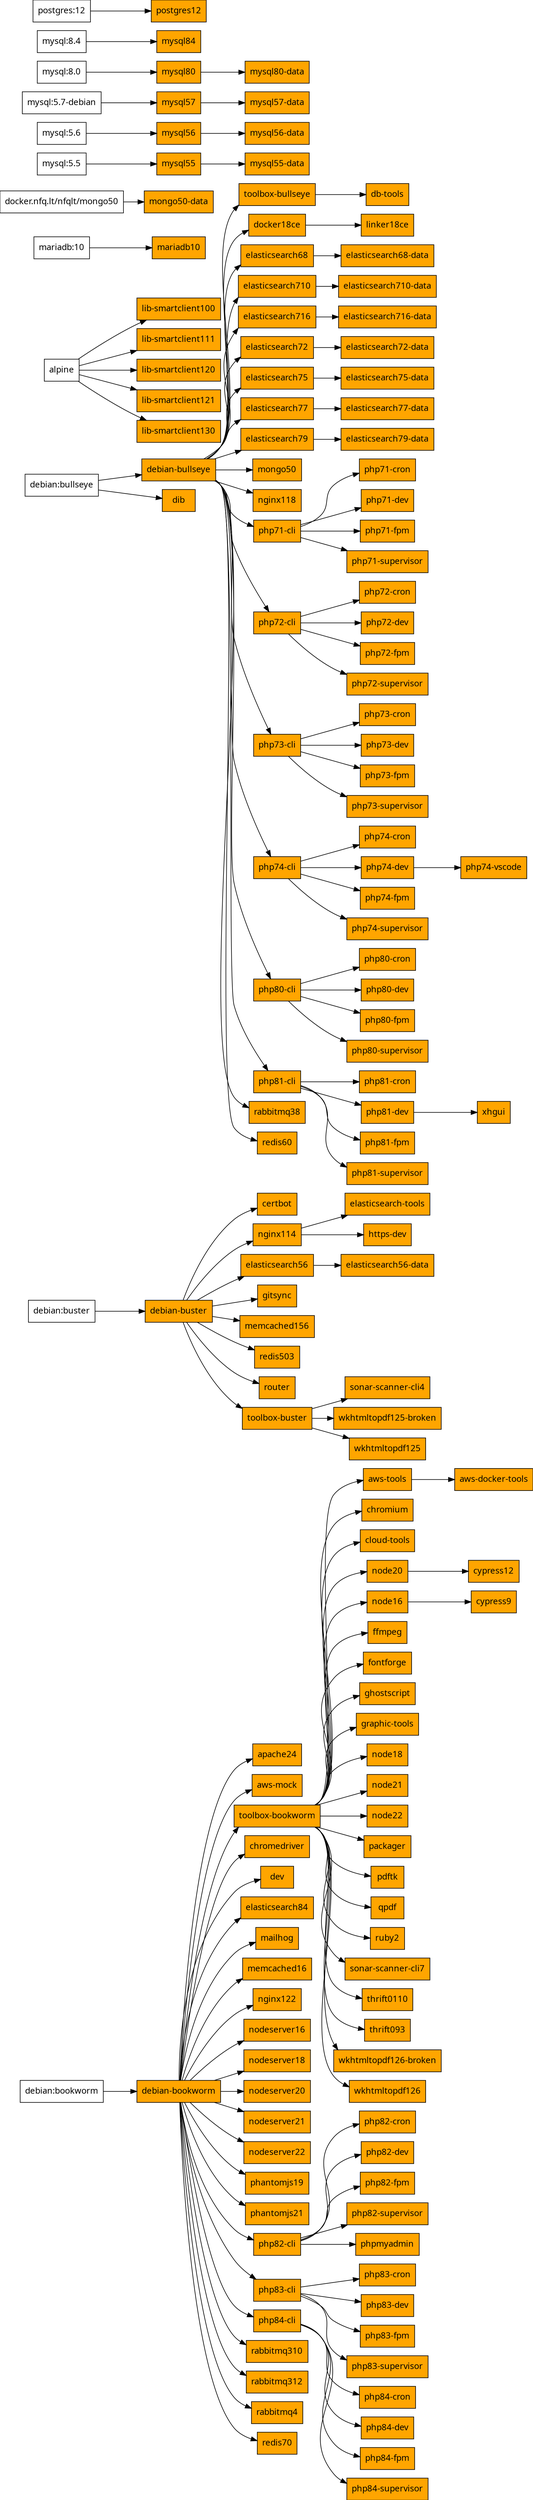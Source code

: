 digraph image_relations {
  graph [fontname=sans pad="0" nodesep="0.2" ranksep="0.3"];
  rankdir="LR";
  node [style=filled shape=box fontname=sans fillcolor=white];
  "debian-bookworm" -> "apache24";
  "apache24" [fillcolor=orange];
  "aws-tools" -> "aws-docker-tools";
  "aws-docker-tools" [fillcolor=orange];
  "debian-bookworm" -> "aws-mock";
  "aws-mock" [fillcolor=orange];
  "toolbox-bookworm" -> "aws-tools";
  "aws-tools" [fillcolor=orange];
  "debian-buster" -> "certbot";
  "certbot" [fillcolor=orange];
  "debian-bookworm" -> "chromedriver";
  "chromedriver" [fillcolor=orange];
  "toolbox-bookworm" -> "chromium";
  "chromium" [fillcolor=orange];
  "toolbox-bookworm" -> "cloud-tools";
  "cloud-tools" [fillcolor=orange];
  "node20" -> "cypress12";
  "cypress12" [fillcolor=orange];
  "node16" -> "cypress9";
  "cypress9" [fillcolor=orange];
  "toolbox-bullseye" -> "db-tools";
  "db-tools" [fillcolor=orange];
  "debian:bookworm" -> "debian-bookworm";
  "debian-bookworm" [fillcolor=orange];
  "debian:bullseye" -> "debian-bullseye";
  "debian-bullseye" [fillcolor=orange];
  "debian:buster" -> "debian-buster";
  "debian-buster" [fillcolor=orange];
  "debian-bookworm" -> "dev";
  "dev" [fillcolor=orange];
  "debian:bullseye" -> "dib";
  "dib" [fillcolor=orange];
  "debian-bullseye" -> "docker18ce";
  "docker18ce" [fillcolor=orange];
  "nginx114" -> "elasticsearch-tools";
  "elasticsearch-tools" [fillcolor=orange];
  "elasticsearch56" -> "elasticsearch56-data";
  "elasticsearch56-data" [fillcolor=orange];
  "debian-buster" -> "elasticsearch56";
  "elasticsearch56" [fillcolor=orange];
  "elasticsearch68" -> "elasticsearch68-data";
  "elasticsearch68-data" [fillcolor=orange];
  "debian-bullseye" -> "elasticsearch68";
  "elasticsearch68" [fillcolor=orange];
  "elasticsearch710" -> "elasticsearch710-data";
  "elasticsearch710-data" [fillcolor=orange];
  "debian-bullseye" -> "elasticsearch710";
  "elasticsearch710" [fillcolor=orange];
  "elasticsearch716" -> "elasticsearch716-data";
  "elasticsearch716-data" [fillcolor=orange];
  "debian-bullseye" -> "elasticsearch716";
  "elasticsearch716" [fillcolor=orange];
  "elasticsearch72" -> "elasticsearch72-data";
  "elasticsearch72-data" [fillcolor=orange];
  "debian-bullseye" -> "elasticsearch72";
  "elasticsearch72" [fillcolor=orange];
  "elasticsearch75" -> "elasticsearch75-data";
  "elasticsearch75-data" [fillcolor=orange];
  "debian-bullseye" -> "elasticsearch75";
  "elasticsearch75" [fillcolor=orange];
  "elasticsearch77" -> "elasticsearch77-data";
  "elasticsearch77-data" [fillcolor=orange];
  "debian-bullseye" -> "elasticsearch77";
  "elasticsearch77" [fillcolor=orange];
  "elasticsearch79" -> "elasticsearch79-data";
  "elasticsearch79-data" [fillcolor=orange];
  "debian-bullseye" -> "elasticsearch79";
  "elasticsearch79" [fillcolor=orange];
  "debian-bookworm" -> "elasticsearch84";
  "elasticsearch84" [fillcolor=orange];
  "toolbox-bookworm" -> "ffmpeg";
  "ffmpeg" [fillcolor=orange];
  "toolbox-bookworm" -> "fontforge";
  "fontforge" [fillcolor=orange];
  "toolbox-bookworm" -> "ghostscript";
  "ghostscript" [fillcolor=orange];
  "debian-buster" -> "gitsync";
  "gitsync" [fillcolor=orange];
  "toolbox-bookworm" -> "graphic-tools";
  "graphic-tools" [fillcolor=orange];
  "nginx114" -> "https-dev";
  "https-dev" [fillcolor=orange];
  "alpine" -> "lib-smartclient100";
  "lib-smartclient100" [fillcolor=orange];
  "alpine" -> "lib-smartclient111";
  "lib-smartclient111" [fillcolor=orange];
  "alpine" -> "lib-smartclient120";
  "lib-smartclient120" [fillcolor=orange];
  "alpine" -> "lib-smartclient121";
  "lib-smartclient121" [fillcolor=orange];
  "alpine" -> "lib-smartclient130";
  "lib-smartclient130" [fillcolor=orange];
  "docker18ce" -> "linker18ce";
  "linker18ce" [fillcolor=orange];
  "debian-bookworm" -> "mailhog";
  "mailhog" [fillcolor=orange];
  "mariadb:10" -> "mariadb10";
  "mariadb10" [fillcolor=orange];
  "debian-buster" -> "memcached156";
  "memcached156" [fillcolor=orange];
  "debian-bookworm" -> "memcached16";
  "memcached16" [fillcolor=orange];
  "docker.nfq.lt/nfqlt/mongo50" -> "mongo50-data";
  "mongo50-data" [fillcolor=orange];
  "debian-bullseye" -> "mongo50";
  "mongo50" [fillcolor=orange];
  "mysql55" -> "mysql55-data";
  "mysql55-data" [fillcolor=orange];
  "mysql:5.5" -> "mysql55";
  "mysql55" [fillcolor=orange];
  "mysql56" -> "mysql56-data";
  "mysql56-data" [fillcolor=orange];
  "mysql:5.6" -> "mysql56";
  "mysql56" [fillcolor=orange];
  "mysql57" -> "mysql57-data";
  "mysql57-data" [fillcolor=orange];
  "mysql:5.7-debian" -> "mysql57";
  "mysql57" [fillcolor=orange];
  "mysql80" -> "mysql80-data";
  "mysql80-data" [fillcolor=orange];
  "mysql:8.0" -> "mysql80";
  "mysql80" [fillcolor=orange];
  "mysql:8.4" -> "mysql84";
  "mysql84" [fillcolor=orange];
  "debian-buster" -> "nginx114";
  "nginx114" [fillcolor=orange];
  "debian-bullseye" -> "nginx118";
  "nginx118" [fillcolor=orange];
  "debian-bookworm" -> "nginx122";
  "nginx122" [fillcolor=orange];
  "toolbox-bookworm" -> "node16";
  "node16" [fillcolor=orange];
  "toolbox-bookworm" -> "node18";
  "node18" [fillcolor=orange];
  "toolbox-bookworm" -> "node20";
  "node20" [fillcolor=orange];
  "toolbox-bookworm" -> "node21";
  "node21" [fillcolor=orange];
  "toolbox-bookworm" -> "node22";
  "node22" [fillcolor=orange];
  "debian-bookworm" -> "nodeserver16";
  "nodeserver16" [fillcolor=orange];
  "debian-bookworm" -> "nodeserver18";
  "nodeserver18" [fillcolor=orange];
  "debian-bookworm" -> "nodeserver20";
  "nodeserver20" [fillcolor=orange];
  "debian-bookworm" -> "nodeserver21";
  "nodeserver21" [fillcolor=orange];
  "debian-bookworm" -> "nodeserver22";
  "nodeserver22" [fillcolor=orange];
  "toolbox-bookworm" -> "packager";
  "packager" [fillcolor=orange];
  "toolbox-bookworm" -> "pdftk";
  "pdftk" [fillcolor=orange];
  "debian-bookworm" -> "phantomjs19";
  "phantomjs19" [fillcolor=orange];
  "debian-bookworm" -> "phantomjs21";
  "phantomjs21" [fillcolor=orange];
  "debian-bullseye" -> "php71-cli";
  "php71-cli" [fillcolor=orange];
  "php71-cli" -> "php71-cron";
  "php71-cron" [fillcolor=orange];
  "php71-cli" -> "php71-dev";
  "php71-dev" [fillcolor=orange];
  "php71-cli" -> "php71-fpm";
  "php71-fpm" [fillcolor=orange];
  "php71-cli" -> "php71-supervisor";
  "php71-supervisor" [fillcolor=orange];
  "debian-bullseye" -> "php72-cli";
  "php72-cli" [fillcolor=orange];
  "php72-cli" -> "php72-cron";
  "php72-cron" [fillcolor=orange];
  "php72-cli" -> "php72-dev";
  "php72-dev" [fillcolor=orange];
  "php72-cli" -> "php72-fpm";
  "php72-fpm" [fillcolor=orange];
  "php72-cli" -> "php72-supervisor";
  "php72-supervisor" [fillcolor=orange];
  "debian-bullseye" -> "php73-cli";
  "php73-cli" [fillcolor=orange];
  "php73-cli" -> "php73-cron";
  "php73-cron" [fillcolor=orange];
  "php73-cli" -> "php73-dev";
  "php73-dev" [fillcolor=orange];
  "php73-cli" -> "php73-fpm";
  "php73-fpm" [fillcolor=orange];
  "php73-cli" -> "php73-supervisor";
  "php73-supervisor" [fillcolor=orange];
  "debian-bullseye" -> "php74-cli";
  "php74-cli" [fillcolor=orange];
  "php74-cli" -> "php74-cron";
  "php74-cron" [fillcolor=orange];
  "php74-cli" -> "php74-dev";
  "php74-dev" [fillcolor=orange];
  "php74-cli" -> "php74-fpm";
  "php74-fpm" [fillcolor=orange];
  "php74-cli" -> "php74-supervisor";
  "php74-supervisor" [fillcolor=orange];
  "php74-dev" -> "php74-vscode";
  "php74-vscode" [fillcolor=orange];
  "debian-bullseye" -> "php80-cli";
  "php80-cli" [fillcolor=orange];
  "php80-cli" -> "php80-cron";
  "php80-cron" [fillcolor=orange];
  "php80-cli" -> "php80-dev";
  "php80-dev" [fillcolor=orange];
  "php80-cli" -> "php80-fpm";
  "php80-fpm" [fillcolor=orange];
  "php80-cli" -> "php80-supervisor";
  "php80-supervisor" [fillcolor=orange];
  "debian-bullseye" -> "php81-cli";
  "php81-cli" [fillcolor=orange];
  "php81-cli" -> "php81-cron";
  "php81-cron" [fillcolor=orange];
  "php81-cli" -> "php81-dev";
  "php81-dev" [fillcolor=orange];
  "php81-cli" -> "php81-fpm";
  "php81-fpm" [fillcolor=orange];
  "php81-cli" -> "php81-supervisor";
  "php81-supervisor" [fillcolor=orange];
  "debian-bookworm" -> "php82-cli";
  "php82-cli" [fillcolor=orange];
  "php82-cli" -> "php82-cron";
  "php82-cron" [fillcolor=orange];
  "php82-cli" -> "php82-dev";
  "php82-dev" [fillcolor=orange];
  "php82-cli" -> "php82-fpm";
  "php82-fpm" [fillcolor=orange];
  "php82-cli" -> "php82-supervisor";
  "php82-supervisor" [fillcolor=orange];
  "debian-bookworm" -> "php83-cli";
  "php83-cli" [fillcolor=orange];
  "php83-cli" -> "php83-cron";
  "php83-cron" [fillcolor=orange];
  "php83-cli" -> "php83-dev";
  "php83-dev" [fillcolor=orange];
  "php83-cli" -> "php83-fpm";
  "php83-fpm" [fillcolor=orange];
  "php83-cli" -> "php83-supervisor";
  "php83-supervisor" [fillcolor=orange];
  "debian-bookworm" -> "php84-cli";
  "php84-cli" [fillcolor=orange];
  "php84-cli" -> "php84-cron";
  "php84-cron" [fillcolor=orange];
  "php84-cli" -> "php84-dev";
  "php84-dev" [fillcolor=orange];
  "php84-cli" -> "php84-fpm";
  "php84-fpm" [fillcolor=orange];
  "php84-cli" -> "php84-supervisor";
  "php84-supervisor" [fillcolor=orange];
  "php82-cli" -> "phpmyadmin";
  "phpmyadmin" [fillcolor=orange];
  "postgres:12" -> "postgres12";
  "postgres12" [fillcolor=orange];
  "toolbox-bookworm" -> "qpdf";
  "qpdf" [fillcolor=orange];
  "debian-bookworm" -> "rabbitmq310";
  "rabbitmq310" [fillcolor=orange];
  "debian-bookworm" -> "rabbitmq312";
  "rabbitmq312" [fillcolor=orange];
  "debian-bullseye" -> "rabbitmq38";
  "rabbitmq38" [fillcolor=orange];
  "debian-bookworm" -> "rabbitmq4";
  "rabbitmq4" [fillcolor=orange];
  "debian-buster" -> "redis503";
  "redis503" [fillcolor=orange];
  "debian-bullseye" -> "redis60";
  "redis60" [fillcolor=orange];
  "debian-bookworm" -> "redis70";
  "redis70" [fillcolor=orange];
  "debian-buster" -> "router";
  "router" [fillcolor=orange];
  "toolbox-bookworm" -> "ruby2";
  "ruby2" [fillcolor=orange];
  "toolbox-buster" -> "sonar-scanner-cli4";
  "sonar-scanner-cli4" [fillcolor=orange];
  "toolbox-bookworm" -> "sonar-scanner-cli7";
  "sonar-scanner-cli7" [fillcolor=orange];
  "toolbox-bookworm" -> "thrift0110";
  "thrift0110" [fillcolor=orange];
  "toolbox-bookworm" -> "thrift093";
  "thrift093" [fillcolor=orange];
  "debian-bookworm" -> "toolbox-bookworm";
  "toolbox-bookworm" [fillcolor=orange];
  "debian-bullseye" -> "toolbox-bullseye";
  "toolbox-bullseye" [fillcolor=orange];
  "debian-buster" -> "toolbox-buster";
  "toolbox-buster" [fillcolor=orange];
  "toolbox-buster" -> "wkhtmltopdf125-broken";
  "wkhtmltopdf125-broken" [fillcolor=orange];
  "toolbox-buster" -> "wkhtmltopdf125";
  "wkhtmltopdf125" [fillcolor=orange];
  "toolbox-bookworm" -> "wkhtmltopdf126-broken";
  "wkhtmltopdf126-broken" [fillcolor=orange];
  "toolbox-bookworm" -> "wkhtmltopdf126";
  "wkhtmltopdf126" [fillcolor=orange];
  "php81-dev" -> "xhgui";
  "xhgui" [fillcolor=orange];
}
